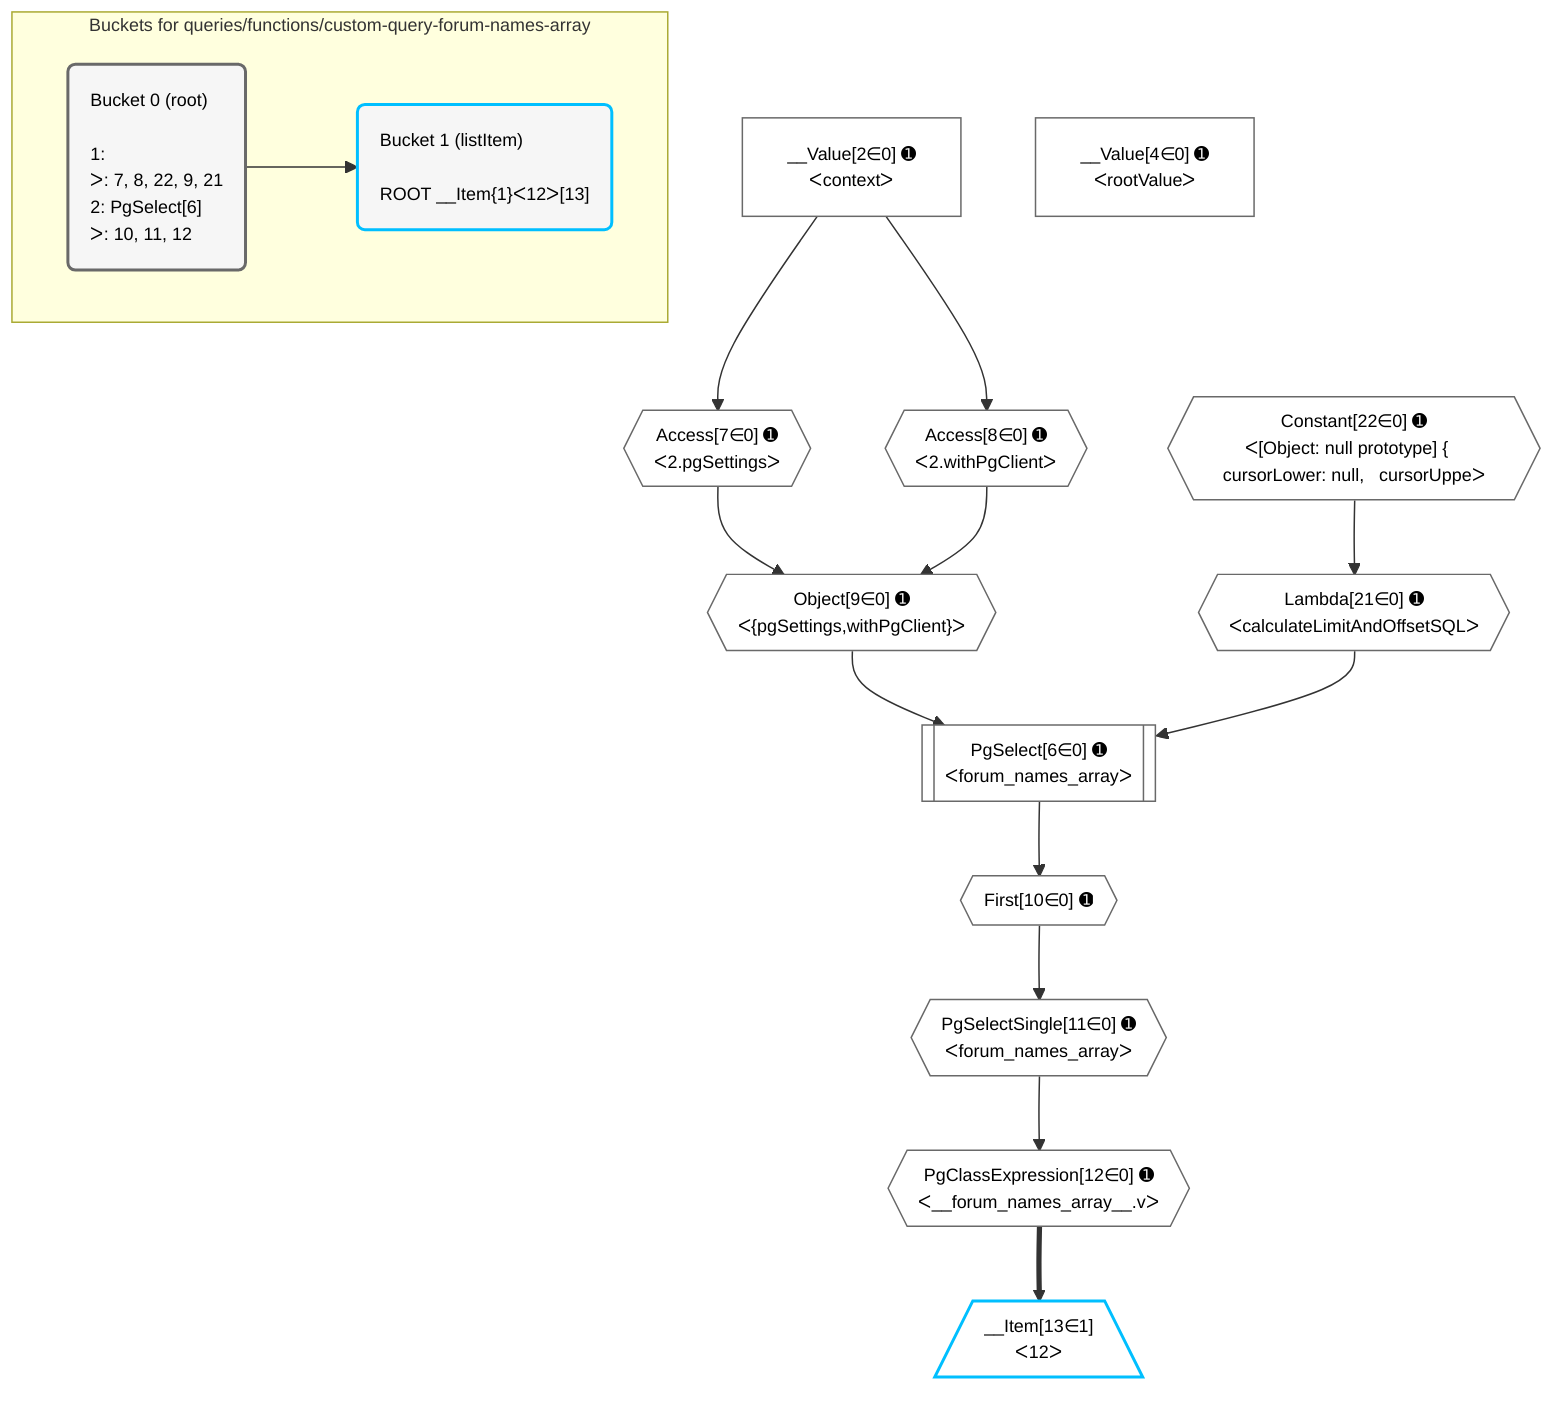 %%{init: {'themeVariables': { 'fontSize': '12px'}}}%%
graph TD
    classDef path fill:#eee,stroke:#000,color:#000
    classDef plan fill:#fff,stroke-width:1px,color:#000
    classDef itemplan fill:#fff,stroke-width:2px,color:#000
    classDef unbatchedplan fill:#dff,stroke-width:1px,color:#000
    classDef sideeffectplan fill:#fcc,stroke-width:2px,color:#000
    classDef bucket fill:#f6f6f6,color:#000,stroke-width:2px,text-align:left


    %% plan dependencies
    PgSelect6[["PgSelect[6∈0] ➊<br />ᐸforum_names_arrayᐳ"]]:::plan
    Object9{{"Object[9∈0] ➊<br />ᐸ{pgSettings,withPgClient}ᐳ"}}:::plan
    Lambda21{{"Lambda[21∈0] ➊<br />ᐸcalculateLimitAndOffsetSQLᐳ"}}:::plan
    Object9 & Lambda21 --> PgSelect6
    Access7{{"Access[7∈0] ➊<br />ᐸ2.pgSettingsᐳ"}}:::plan
    Access8{{"Access[8∈0] ➊<br />ᐸ2.withPgClientᐳ"}}:::plan
    Access7 & Access8 --> Object9
    __Value2["__Value[2∈0] ➊<br />ᐸcontextᐳ"]:::plan
    __Value2 --> Access7
    __Value2 --> Access8
    First10{{"First[10∈0] ➊"}}:::plan
    PgSelect6 --> First10
    PgSelectSingle11{{"PgSelectSingle[11∈0] ➊<br />ᐸforum_names_arrayᐳ"}}:::plan
    First10 --> PgSelectSingle11
    PgClassExpression12{{"PgClassExpression[12∈0] ➊<br />ᐸ__forum_names_array__.vᐳ"}}:::plan
    PgSelectSingle11 --> PgClassExpression12
    Constant22{{"Constant[22∈0] ➊<br />ᐸ[Object: null prototype] {   cursorLower: null,   cursorUppeᐳ"}}:::plan
    Constant22 --> Lambda21
    __Value4["__Value[4∈0] ➊<br />ᐸrootValueᐳ"]:::plan
    __Item13[/"__Item[13∈1]<br />ᐸ12ᐳ"\]:::itemplan
    PgClassExpression12 ==> __Item13

    %% define steps

    subgraph "Buckets for queries/functions/custom-query-forum-names-array"
    Bucket0("Bucket 0 (root)<br /><br />1: <br />ᐳ: 7, 8, 22, 9, 21<br />2: PgSelect[6]<br />ᐳ: 10, 11, 12"):::bucket
    classDef bucket0 stroke:#696969
    class Bucket0,__Value2,__Value4,PgSelect6,Access7,Access8,Object9,First10,PgSelectSingle11,PgClassExpression12,Lambda21,Constant22 bucket0
    Bucket1("Bucket 1 (listItem)<br /><br />ROOT __Item{1}ᐸ12ᐳ[13]"):::bucket
    classDef bucket1 stroke:#00bfff
    class Bucket1,__Item13 bucket1
    Bucket0 --> Bucket1
    end